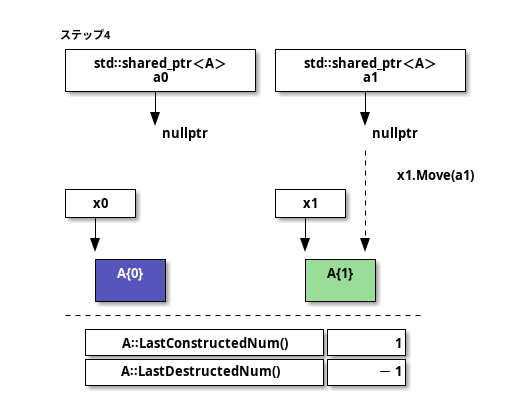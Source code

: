 @startditaa
    ステップ4
    +------------------+ +------------------+
    |std꞉꞉shared_ptr＜A＞| |std꞉꞉shared_ptr＜A＞|
    |        a0        | |        a1        |
    +--------+---------+ +--------+---------+
             |                    |
             v                    v
             nullptr              nullptr 
                                  |            
                                  :
                                  | x1.Move(a1)
    +------+             +------+ | 
    |  x0  |             |  x1  | | 
    +--+---+             +--+---+ | 
       |                    |     |
       V                    V     v
       +------+             +------+ 
       | A{0} |             | A{1} |
       | cBLU |             | cGRE |
       +------+             +------+

    -=-----------------------------------
      +-----------------------+-------+
      |A꞉꞉LastConstructedNum()|      1|
      +-----------------------+-------+
      |A꞉꞉LastDestructedNum() |     -1|
      +-----------------------+-------+
@endditaa
